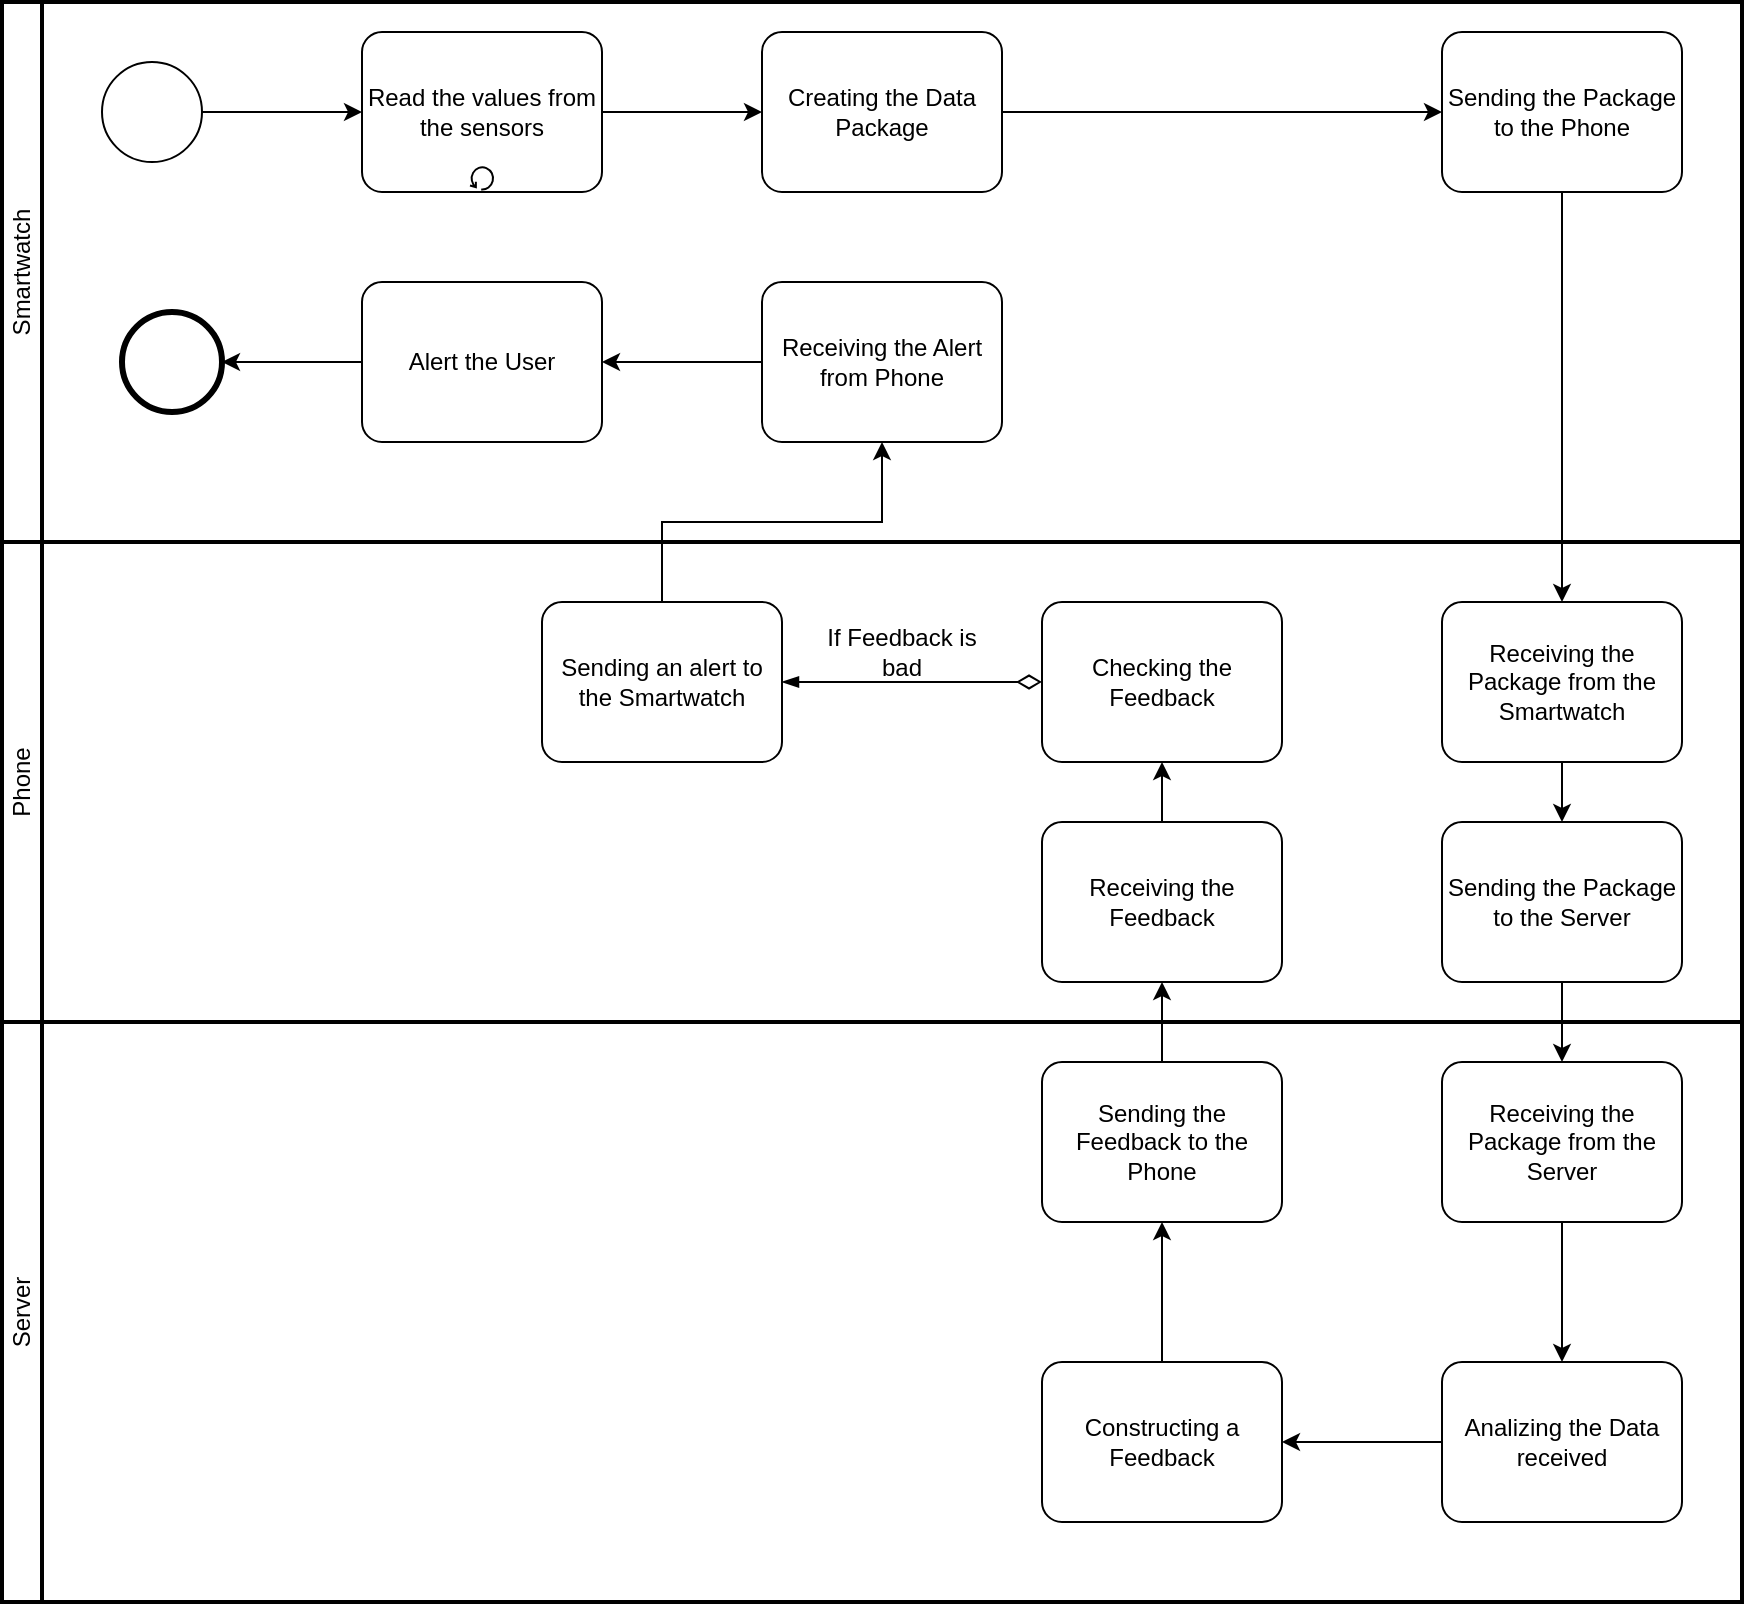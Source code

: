 <mxfile version="24.7.17">
  <diagram name="Page-1" id="wu020Ojsc_jCmBcS3yZO">
    <mxGraphModel dx="2074" dy="1196" grid="1" gridSize="10" guides="1" tooltips="1" connect="1" arrows="1" fold="1" page="1" pageScale="1" pageWidth="827" pageHeight="1169" math="0" shadow="0">
      <root>
        <mxCell id="0" />
        <mxCell id="1" parent="0" />
        <mxCell id="eEllo0Jjy98hxPFlCyGk-1" value="Smartwatch" style="swimlane;html=1;startSize=20;fontStyle=0;collapsible=0;horizontal=0;swimlaneLine=1;swimlaneFillColor=#ffffff;strokeWidth=2;whiteSpace=wrap;" vertex="1" parent="1">
          <mxGeometry x="50" y="40" width="870" height="270" as="geometry" />
        </mxCell>
        <mxCell id="eEllo0Jjy98hxPFlCyGk-8" style="edgeStyle=orthogonalEdgeStyle;rounded=0;orthogonalLoop=1;jettySize=auto;html=1;entryX=0;entryY=0.5;entryDx=0;entryDy=0;entryPerimeter=0;" edge="1" parent="eEllo0Jjy98hxPFlCyGk-1" source="eEllo0Jjy98hxPFlCyGk-4" target="eEllo0Jjy98hxPFlCyGk-11">
          <mxGeometry relative="1" as="geometry" />
        </mxCell>
        <mxCell id="eEllo0Jjy98hxPFlCyGk-4" value="" style="points=[[0.145,0.145,0],[0.5,0,0],[0.855,0.145,0],[1,0.5,0],[0.855,0.855,0],[0.5,1,0],[0.145,0.855,0],[0,0.5,0]];shape=mxgraph.bpmn.event;html=1;verticalLabelPosition=bottom;labelBackgroundColor=#ffffff;verticalAlign=top;align=center;perimeter=ellipsePerimeter;outlineConnect=0;aspect=fixed;outline=standard;symbol=general;" vertex="1" parent="eEllo0Jjy98hxPFlCyGk-1">
          <mxGeometry x="50" y="30" width="50" height="50" as="geometry" />
        </mxCell>
        <mxCell id="eEllo0Jjy98hxPFlCyGk-10" style="edgeStyle=orthogonalEdgeStyle;rounded=0;orthogonalLoop=1;jettySize=auto;html=1;exitX=1;exitY=0.5;exitDx=0;exitDy=0;exitPerimeter=0;" edge="1" parent="eEllo0Jjy98hxPFlCyGk-1" source="eEllo0Jjy98hxPFlCyGk-11" target="eEllo0Jjy98hxPFlCyGk-9">
          <mxGeometry relative="1" as="geometry" />
        </mxCell>
        <mxCell id="eEllo0Jjy98hxPFlCyGk-13" style="edgeStyle=orthogonalEdgeStyle;rounded=0;orthogonalLoop=1;jettySize=auto;html=1;" edge="1" parent="eEllo0Jjy98hxPFlCyGk-1" source="eEllo0Jjy98hxPFlCyGk-9" target="eEllo0Jjy98hxPFlCyGk-12">
          <mxGeometry relative="1" as="geometry" />
        </mxCell>
        <mxCell id="eEllo0Jjy98hxPFlCyGk-9" value="Creating the Data Package" style="points=[[0.25,0,0],[0.5,0,0],[0.75,0,0],[1,0.25,0],[1,0.5,0],[1,0.75,0],[0.75,1,0],[0.5,1,0],[0.25,1,0],[0,0.75,0],[0,0.5,0],[0,0.25,0]];shape=mxgraph.bpmn.task;whiteSpace=wrap;rectStyle=rounded;size=10;html=1;container=1;expand=0;collapsible=0;taskMarker=abstract;" vertex="1" parent="eEllo0Jjy98hxPFlCyGk-1">
          <mxGeometry x="380" y="15" width="120" height="80" as="geometry" />
        </mxCell>
        <mxCell id="eEllo0Jjy98hxPFlCyGk-11" value="Read the values from the sensors" style="points=[[0.25,0,0],[0.5,0,0],[0.75,0,0],[1,0.25,0],[1,0.5,0],[1,0.75,0],[0.75,1,0],[0.5,1,0],[0.25,1,0],[0,0.75,0],[0,0.5,0],[0,0.25,0]];shape=mxgraph.bpmn.task;whiteSpace=wrap;rectStyle=rounded;size=10;html=1;container=1;expand=0;collapsible=0;taskMarker=abstract;isLoopStandard=1;" vertex="1" parent="eEllo0Jjy98hxPFlCyGk-1">
          <mxGeometry x="180" y="15" width="120" height="80" as="geometry" />
        </mxCell>
        <mxCell id="eEllo0Jjy98hxPFlCyGk-12" value="Sending the Package to the Phone" style="points=[[0.25,0,0],[0.5,0,0],[0.75,0,0],[1,0.25,0],[1,0.5,0],[1,0.75,0],[0.75,1,0],[0.5,1,0],[0.25,1,0],[0,0.75,0],[0,0.5,0],[0,0.25,0]];shape=mxgraph.bpmn.task;whiteSpace=wrap;rectStyle=rounded;size=10;html=1;container=1;expand=0;collapsible=0;taskMarker=abstract;" vertex="1" parent="eEllo0Jjy98hxPFlCyGk-1">
          <mxGeometry x="720" y="15" width="120" height="80" as="geometry" />
        </mxCell>
        <mxCell id="eEllo0Jjy98hxPFlCyGk-38" value="" style="edgeStyle=orthogonalEdgeStyle;rounded=0;orthogonalLoop=1;jettySize=auto;html=1;" edge="1" parent="eEllo0Jjy98hxPFlCyGk-1" source="eEllo0Jjy98hxPFlCyGk-35" target="eEllo0Jjy98hxPFlCyGk-37">
          <mxGeometry relative="1" as="geometry" />
        </mxCell>
        <mxCell id="eEllo0Jjy98hxPFlCyGk-35" value="Receiving the Alert from Phone" style="points=[[0.25,0,0],[0.5,0,0],[0.75,0,0],[1,0.25,0],[1,0.5,0],[1,0.75,0],[0.75,1,0],[0.5,1,0],[0.25,1,0],[0,0.75,0],[0,0.5,0],[0,0.25,0]];shape=mxgraph.bpmn.task;whiteSpace=wrap;rectStyle=rounded;size=10;html=1;container=1;expand=0;collapsible=0;taskMarker=abstract;" vertex="1" parent="eEllo0Jjy98hxPFlCyGk-1">
          <mxGeometry x="380" y="140" width="120" height="80" as="geometry" />
        </mxCell>
        <mxCell id="eEllo0Jjy98hxPFlCyGk-39" style="edgeStyle=orthogonalEdgeStyle;rounded=0;orthogonalLoop=1;jettySize=auto;html=1;" edge="1" parent="eEllo0Jjy98hxPFlCyGk-1" source="eEllo0Jjy98hxPFlCyGk-37" target="eEllo0Jjy98hxPFlCyGk-6">
          <mxGeometry relative="1" as="geometry" />
        </mxCell>
        <mxCell id="eEllo0Jjy98hxPFlCyGk-37" value="Alert the User" style="points=[[0.25,0,0],[0.5,0,0],[0.75,0,0],[1,0.25,0],[1,0.5,0],[1,0.75,0],[0.75,1,0],[0.5,1,0],[0.25,1,0],[0,0.75,0],[0,0.5,0],[0,0.25,0]];shape=mxgraph.bpmn.task;whiteSpace=wrap;rectStyle=rounded;size=10;html=1;container=1;expand=0;collapsible=0;taskMarker=abstract;" vertex="1" parent="eEllo0Jjy98hxPFlCyGk-1">
          <mxGeometry x="180" y="140" width="120" height="80" as="geometry" />
        </mxCell>
        <mxCell id="eEllo0Jjy98hxPFlCyGk-6" value="" style="points=[[0.145,0.145,0],[0.5,0,0],[0.855,0.145,0],[1,0.5,0],[0.855,0.855,0],[0.5,1,0],[0.145,0.855,0],[0,0.5,0]];shape=mxgraph.bpmn.event;html=1;verticalLabelPosition=bottom;labelBackgroundColor=#ffffff;verticalAlign=top;align=center;perimeter=ellipsePerimeter;outlineConnect=0;aspect=fixed;outline=end;symbol=terminate2;" vertex="1" parent="eEllo0Jjy98hxPFlCyGk-1">
          <mxGeometry x="60" y="155" width="50" height="50" as="geometry" />
        </mxCell>
        <mxCell id="eEllo0Jjy98hxPFlCyGk-2" value="Phone" style="swimlane;html=1;startSize=20;fontStyle=0;collapsible=0;horizontal=0;swimlaneLine=1;swimlaneFillColor=#ffffff;strokeWidth=2;whiteSpace=wrap;" vertex="1" parent="1">
          <mxGeometry x="50" y="310" width="870" height="240" as="geometry" />
        </mxCell>
        <mxCell id="eEllo0Jjy98hxPFlCyGk-18" style="edgeStyle=orthogonalEdgeStyle;rounded=0;orthogonalLoop=1;jettySize=auto;html=1;" edge="1" parent="eEllo0Jjy98hxPFlCyGk-2" source="eEllo0Jjy98hxPFlCyGk-14" target="eEllo0Jjy98hxPFlCyGk-17">
          <mxGeometry relative="1" as="geometry" />
        </mxCell>
        <mxCell id="eEllo0Jjy98hxPFlCyGk-14" value="Receiving the Package from the Smartwatch" style="points=[[0.25,0,0],[0.5,0,0],[0.75,0,0],[1,0.25,0],[1,0.5,0],[1,0.75,0],[0.75,1,0],[0.5,1,0],[0.25,1,0],[0,0.75,0],[0,0.5,0],[0,0.25,0]];shape=mxgraph.bpmn.task;whiteSpace=wrap;rectStyle=rounded;size=10;html=1;container=1;expand=0;collapsible=0;taskMarker=abstract;" vertex="1" parent="eEllo0Jjy98hxPFlCyGk-2">
          <mxGeometry x="720" y="30" width="120" height="80" as="geometry" />
        </mxCell>
        <mxCell id="eEllo0Jjy98hxPFlCyGk-17" value="Sending the Package to the Server" style="points=[[0.25,0,0],[0.5,0,0],[0.75,0,0],[1,0.25,0],[1,0.5,0],[1,0.75,0],[0.75,1,0],[0.5,1,0],[0.25,1,0],[0,0.75,0],[0,0.5,0],[0,0.25,0]];shape=mxgraph.bpmn.task;whiteSpace=wrap;rectStyle=rounded;size=10;html=1;container=1;expand=0;collapsible=0;taskMarker=abstract;" vertex="1" parent="eEllo0Jjy98hxPFlCyGk-2">
          <mxGeometry x="720" y="140" width="120" height="80" as="geometry" />
        </mxCell>
        <mxCell id="eEllo0Jjy98hxPFlCyGk-30" style="edgeStyle=orthogonalEdgeStyle;rounded=0;orthogonalLoop=1;jettySize=auto;html=1;" edge="1" parent="eEllo0Jjy98hxPFlCyGk-2" source="eEllo0Jjy98hxPFlCyGk-27" target="eEllo0Jjy98hxPFlCyGk-29">
          <mxGeometry relative="1" as="geometry" />
        </mxCell>
        <mxCell id="eEllo0Jjy98hxPFlCyGk-27" value="Receiving the Feedback" style="points=[[0.25,0,0],[0.5,0,0],[0.75,0,0],[1,0.25,0],[1,0.5,0],[1,0.75,0],[0.75,1,0],[0.5,1,0],[0.25,1,0],[0,0.75,0],[0,0.5,0],[0,0.25,0]];shape=mxgraph.bpmn.task;whiteSpace=wrap;rectStyle=rounded;size=10;html=1;container=1;expand=0;collapsible=0;taskMarker=abstract;" vertex="1" parent="eEllo0Jjy98hxPFlCyGk-2">
          <mxGeometry x="520" y="140" width="120" height="80" as="geometry" />
        </mxCell>
        <mxCell id="eEllo0Jjy98hxPFlCyGk-29" value="Checking the Feedback" style="points=[[0.25,0,0],[0.5,0,0],[0.75,0,0],[1,0.25,0],[1,0.5,0],[1,0.75,0],[0.75,1,0],[0.5,1,0],[0.25,1,0],[0,0.75,0],[0,0.5,0],[0,0.25,0]];shape=mxgraph.bpmn.task;whiteSpace=wrap;rectStyle=rounded;size=10;html=1;container=1;expand=0;collapsible=0;taskMarker=abstract;" vertex="1" parent="eEllo0Jjy98hxPFlCyGk-2">
          <mxGeometry x="520" y="30" width="120" height="80" as="geometry" />
        </mxCell>
        <mxCell id="eEllo0Jjy98hxPFlCyGk-31" value="Sending an alert to the Smartwatch" style="points=[[0.25,0,0],[0.5,0,0],[0.75,0,0],[1,0.25,0],[1,0.5,0],[1,0.75,0],[0.75,1,0],[0.5,1,0],[0.25,1,0],[0,0.75,0],[0,0.5,0],[0,0.25,0]];shape=mxgraph.bpmn.task;whiteSpace=wrap;rectStyle=rounded;size=10;html=1;container=1;expand=0;collapsible=0;taskMarker=abstract;" vertex="1" parent="eEllo0Jjy98hxPFlCyGk-2">
          <mxGeometry x="270" y="30" width="120" height="80" as="geometry" />
        </mxCell>
        <mxCell id="eEllo0Jjy98hxPFlCyGk-33" value="" style="edgeStyle=elbowEdgeStyle;fontSize=12;html=1;endArrow=blockThin;endFill=1;startArrow=diamondThin;startFill=0;endSize=6;startSize=10;rounded=0;exitX=0;exitY=0.5;exitDx=0;exitDy=0;exitPerimeter=0;entryX=1;entryY=0.5;entryDx=0;entryDy=0;entryPerimeter=0;" edge="1" parent="eEllo0Jjy98hxPFlCyGk-2" source="eEllo0Jjy98hxPFlCyGk-29" target="eEllo0Jjy98hxPFlCyGk-31">
          <mxGeometry width="160" relative="1" as="geometry">
            <mxPoint x="750" y="150" as="sourcePoint" />
            <mxPoint x="910" y="150" as="targetPoint" />
          </mxGeometry>
        </mxCell>
        <mxCell id="eEllo0Jjy98hxPFlCyGk-34" value="If Feedback is bad" style="text;html=1;strokeColor=none;fillColor=none;align=center;verticalAlign=middle;whiteSpace=wrap;rounded=0;" vertex="1" parent="eEllo0Jjy98hxPFlCyGk-2">
          <mxGeometry x="410" y="40" width="80" height="30" as="geometry" />
        </mxCell>
        <mxCell id="eEllo0Jjy98hxPFlCyGk-3" value="Server" style="swimlane;html=1;startSize=20;fontStyle=0;collapsible=0;horizontal=0;swimlaneLine=1;swimlaneFillColor=#ffffff;strokeWidth=2;whiteSpace=wrap;" vertex="1" parent="1">
          <mxGeometry x="50" y="550" width="870" height="290" as="geometry" />
        </mxCell>
        <mxCell id="eEllo0Jjy98hxPFlCyGk-22" style="edgeStyle=orthogonalEdgeStyle;rounded=0;orthogonalLoop=1;jettySize=auto;html=1;" edge="1" parent="eEllo0Jjy98hxPFlCyGk-3" source="eEllo0Jjy98hxPFlCyGk-19" target="eEllo0Jjy98hxPFlCyGk-21">
          <mxGeometry relative="1" as="geometry" />
        </mxCell>
        <mxCell id="eEllo0Jjy98hxPFlCyGk-19" value="Receiving the Package from the Server" style="points=[[0.25,0,0],[0.5,0,0],[0.75,0,0],[1,0.25,0],[1,0.5,0],[1,0.75,0],[0.75,1,0],[0.5,1,0],[0.25,1,0],[0,0.75,0],[0,0.5,0],[0,0.25,0]];shape=mxgraph.bpmn.task;whiteSpace=wrap;rectStyle=rounded;size=10;html=1;container=1;expand=0;collapsible=0;taskMarker=abstract;" vertex="1" parent="eEllo0Jjy98hxPFlCyGk-3">
          <mxGeometry x="720" y="20" width="120" height="80" as="geometry" />
        </mxCell>
        <mxCell id="eEllo0Jjy98hxPFlCyGk-24" style="edgeStyle=orthogonalEdgeStyle;rounded=0;orthogonalLoop=1;jettySize=auto;html=1;" edge="1" parent="eEllo0Jjy98hxPFlCyGk-3" source="eEllo0Jjy98hxPFlCyGk-21" target="eEllo0Jjy98hxPFlCyGk-23">
          <mxGeometry relative="1" as="geometry" />
        </mxCell>
        <mxCell id="eEllo0Jjy98hxPFlCyGk-21" value="Analizing the Data received" style="points=[[0.25,0,0],[0.5,0,0],[0.75,0,0],[1,0.25,0],[1,0.5,0],[1,0.75,0],[0.75,1,0],[0.5,1,0],[0.25,1,0],[0,0.75,0],[0,0.5,0],[0,0.25,0]];shape=mxgraph.bpmn.task;whiteSpace=wrap;rectStyle=rounded;size=10;html=1;container=1;expand=0;collapsible=0;taskMarker=abstract;" vertex="1" parent="eEllo0Jjy98hxPFlCyGk-3">
          <mxGeometry x="720" y="170" width="120" height="80" as="geometry" />
        </mxCell>
        <mxCell id="eEllo0Jjy98hxPFlCyGk-26" style="edgeStyle=orthogonalEdgeStyle;rounded=0;orthogonalLoop=1;jettySize=auto;html=1;" edge="1" parent="eEllo0Jjy98hxPFlCyGk-3" source="eEllo0Jjy98hxPFlCyGk-23" target="eEllo0Jjy98hxPFlCyGk-25">
          <mxGeometry relative="1" as="geometry" />
        </mxCell>
        <mxCell id="eEllo0Jjy98hxPFlCyGk-23" value="Constructing a Feedback" style="points=[[0.25,0,0],[0.5,0,0],[0.75,0,0],[1,0.25,0],[1,0.5,0],[1,0.75,0],[0.75,1,0],[0.5,1,0],[0.25,1,0],[0,0.75,0],[0,0.5,0],[0,0.25,0]];shape=mxgraph.bpmn.task;whiteSpace=wrap;rectStyle=rounded;size=10;html=1;container=1;expand=0;collapsible=0;taskMarker=abstract;" vertex="1" parent="eEllo0Jjy98hxPFlCyGk-3">
          <mxGeometry x="520" y="170" width="120" height="80" as="geometry" />
        </mxCell>
        <mxCell id="eEllo0Jjy98hxPFlCyGk-25" value="Sending the Feedback to the Phone" style="points=[[0.25,0,0],[0.5,0,0],[0.75,0,0],[1,0.25,0],[1,0.5,0],[1,0.75,0],[0.75,1,0],[0.5,1,0],[0.25,1,0],[0,0.75,0],[0,0.5,0],[0,0.25,0]];shape=mxgraph.bpmn.task;whiteSpace=wrap;rectStyle=rounded;size=10;html=1;container=1;expand=0;collapsible=0;taskMarker=abstract;" vertex="1" parent="eEllo0Jjy98hxPFlCyGk-3">
          <mxGeometry x="520" y="20" width="120" height="80" as="geometry" />
        </mxCell>
        <mxCell id="eEllo0Jjy98hxPFlCyGk-15" style="edgeStyle=orthogonalEdgeStyle;rounded=0;orthogonalLoop=1;jettySize=auto;html=1;" edge="1" parent="1" source="eEllo0Jjy98hxPFlCyGk-12" target="eEllo0Jjy98hxPFlCyGk-14">
          <mxGeometry relative="1" as="geometry" />
        </mxCell>
        <mxCell id="eEllo0Jjy98hxPFlCyGk-20" style="edgeStyle=orthogonalEdgeStyle;rounded=0;orthogonalLoop=1;jettySize=auto;html=1;" edge="1" parent="1" source="eEllo0Jjy98hxPFlCyGk-17" target="eEllo0Jjy98hxPFlCyGk-19">
          <mxGeometry relative="1" as="geometry" />
        </mxCell>
        <mxCell id="eEllo0Jjy98hxPFlCyGk-28" style="edgeStyle=orthogonalEdgeStyle;rounded=0;orthogonalLoop=1;jettySize=auto;html=1;" edge="1" parent="1" source="eEllo0Jjy98hxPFlCyGk-25" target="eEllo0Jjy98hxPFlCyGk-27">
          <mxGeometry relative="1" as="geometry" />
        </mxCell>
        <mxCell id="eEllo0Jjy98hxPFlCyGk-36" style="edgeStyle=orthogonalEdgeStyle;rounded=0;orthogonalLoop=1;jettySize=auto;html=1;entryX=0.5;entryY=1;entryDx=0;entryDy=0;entryPerimeter=0;" edge="1" parent="1" source="eEllo0Jjy98hxPFlCyGk-31" target="eEllo0Jjy98hxPFlCyGk-35">
          <mxGeometry relative="1" as="geometry" />
        </mxCell>
      </root>
    </mxGraphModel>
  </diagram>
</mxfile>
